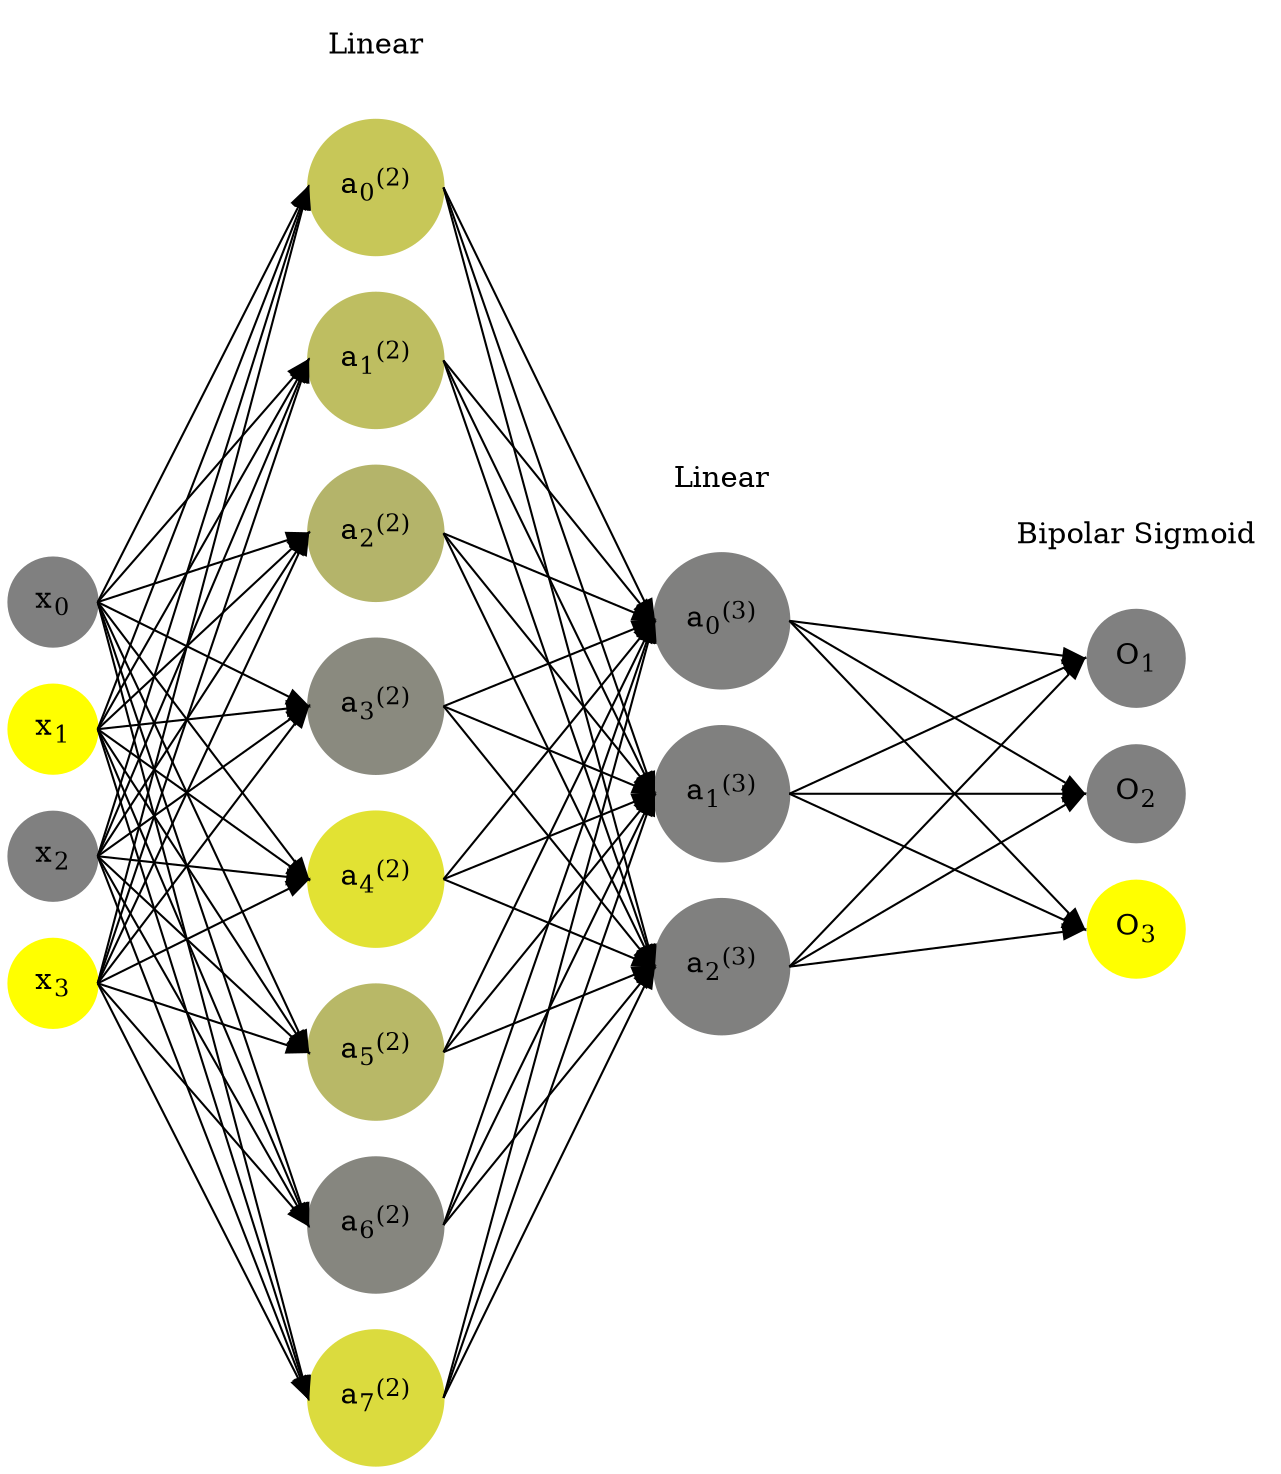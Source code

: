 digraph G {
	rankdir = LR;
	splines=false;
	edge[style=invis];
	ranksep= 1.4;
	{
	node [shape=circle, color="0.1667, 0.0, 0.5", style=filled, fillcolor="0.1667, 0.0, 0.5"];
	x0 [label=<x<sub>0</sub>>];
	}
	{
	node [shape=circle, color="0.1667, 1.0, 1.0", style=filled, fillcolor="0.1667, 1.0, 1.0"];
	x1 [label=<x<sub>1</sub>>];
	}
	{
	node [shape=circle, color="0.1667, 0.0, 0.5", style=filled, fillcolor="0.1667, 0.0, 0.5"];
	x2 [label=<x<sub>2</sub>>];
	}
	{
	node [shape=circle, color="0.1667, 1.0, 1.0", style=filled, fillcolor="0.1667, 1.0, 1.0"];
	x3 [label=<x<sub>3</sub>>];
	}
	{
	node [shape=circle, color="0.1667, 0.555602, 0.777801", style=filled, fillcolor="0.1667, 0.555602, 0.777801"];
	a02 [label=<a<sub>0</sub><sup>(2)</sup>>];
	}
	{
	node [shape=circle, color="0.1667, 0.489995, 0.744997", style=filled, fillcolor="0.1667, 0.489995, 0.744997"];
	a12 [label=<a<sub>1</sub><sup>(2)</sup>>];
	}
	{
	node [shape=circle, color="0.1667, 0.408860, 0.704430", style=filled, fillcolor="0.1667, 0.408860, 0.704430"];
	a22 [label=<a<sub>2</sub><sup>(2)</sup>>];
	}
	{
	node [shape=circle, color="0.1667, 0.083502, 0.541751", style=filled, fillcolor="0.1667, 0.083502, 0.541751"];
	a32 [label=<a<sub>3</sub><sup>(2)</sup>>];
	}
	{
	node [shape=circle, color="0.1667, 0.771968, 0.885984", style=filled, fillcolor="0.1667, 0.771968, 0.885984"];
	a42 [label=<a<sub>4</sub><sup>(2)</sup>>];
	}
	{
	node [shape=circle, color="0.1667, 0.441130, 0.720565", style=filled, fillcolor="0.1667, 0.441130, 0.720565"];
	a52 [label=<a<sub>5</sub><sup>(2)</sup>>];
	}
	{
	node [shape=circle, color="0.1667, 0.052779, 0.526389", style=filled, fillcolor="0.1667, 0.052779, 0.526389"];
	a62 [label=<a<sub>6</sub><sup>(2)</sup>>];
	}
	{
	node [shape=circle, color="0.1667, 0.714893, 0.857447", style=filled, fillcolor="0.1667, 0.714893, 0.857447"];
	a72 [label=<a<sub>7</sub><sup>(2)</sup>>];
	}
	{
	node [shape=circle, color="0.1667, 0.000084, 0.500042", style=filled, fillcolor="0.1667, 0.000084, 0.500042"];
	a03 [label=<a<sub>0</sub><sup>(3)</sup>>];
	}
	{
	node [shape=circle, color="0.1667, 0.000118, 0.500059", style=filled, fillcolor="0.1667, 0.000118, 0.500059"];
	a13 [label=<a<sub>1</sub><sup>(3)</sup>>];
	}
	{
	node [shape=circle, color="0.1667, 0.000395, 0.500197", style=filled, fillcolor="0.1667, 0.000395, 0.500197"];
	a23 [label=<a<sub>2</sub><sup>(3)</sup>>];
	}
	{
	node [shape=circle, color="0.1667, 0.0, 0.5", style=filled, fillcolor="0.1667, 0.0, 0.5"];
	O1 [label=<O<sub>1</sub>>];
	}
	{
	node [shape=circle, color="0.1667, 0.0, 0.5", style=filled, fillcolor="0.1667, 0.0, 0.5"];
	O2 [label=<O<sub>2</sub>>];
	}
	{
	node [shape=circle, color="0.1667, 1.0, 1.0", style=filled, fillcolor="0.1667, 1.0, 1.0"];
	O3 [label=<O<sub>3</sub>>];
	}
	{
	rank=same;
	x0->x1->x2->x3;
	}
	{
	rank=same;
	a02->a12->a22->a32->a42->a52->a62->a72;
	}
	{
	rank=same;
	a03->a13->a23;
	}
	{
	rank=same;
	O1->O2->O3;
	}
	l1 [shape=plaintext,label="Linear"];
	l1->a02;
	{rank=same; l1;a02};
	l2 [shape=plaintext,label="Linear"];
	l2->a03;
	{rank=same; l2;a03};
	l3 [shape=plaintext,label="Bipolar Sigmoid"];
	l3->O1;
	{rank=same; l3;O1};
edge[style=solid, tailport=e, headport=w];
	{x0;x1;x2;x3} -> {a02;a12;a22;a32;a42;a52;a62;a72};
	{a02;a12;a22;a32;a42;a52;a62;a72} -> {a03;a13;a23};
	{a03;a13;a23} -> {O1,O2,O3};
}